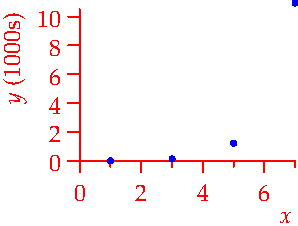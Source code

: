 settings.tex="pdflatex";

texpreamble("\usepackage{amsmath}
\usepackage{amsthm,amssymb}
\usepackage{mathpazo}
\usepackage[svgnames]{xcolor}
\usepackage{textcomp}
");
import graph;


size(150,120,IgnoreAspect);

real f(real x){return 5*3^x/1000;}

for(int n=1; n<=4; ++n){
	dot((2n-1,f(2n-1)),blue);
}

xaxis("$x$",0,7,red,RightTicks(Step=2,step=1));
yaxis("$y$ (1000s)",0,10.5,red,LeftTicks(new real[]{0,2,4,6,8,10}));


